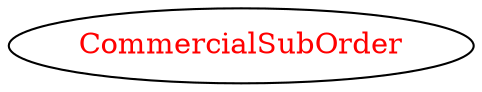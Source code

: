 digraph dependencyGraph {
 concentrate=true;
 ranksep="2.0";
 rankdir="LR"; 
 splines="ortho";
"CommercialSubOrder" [fontcolor="red"];
}